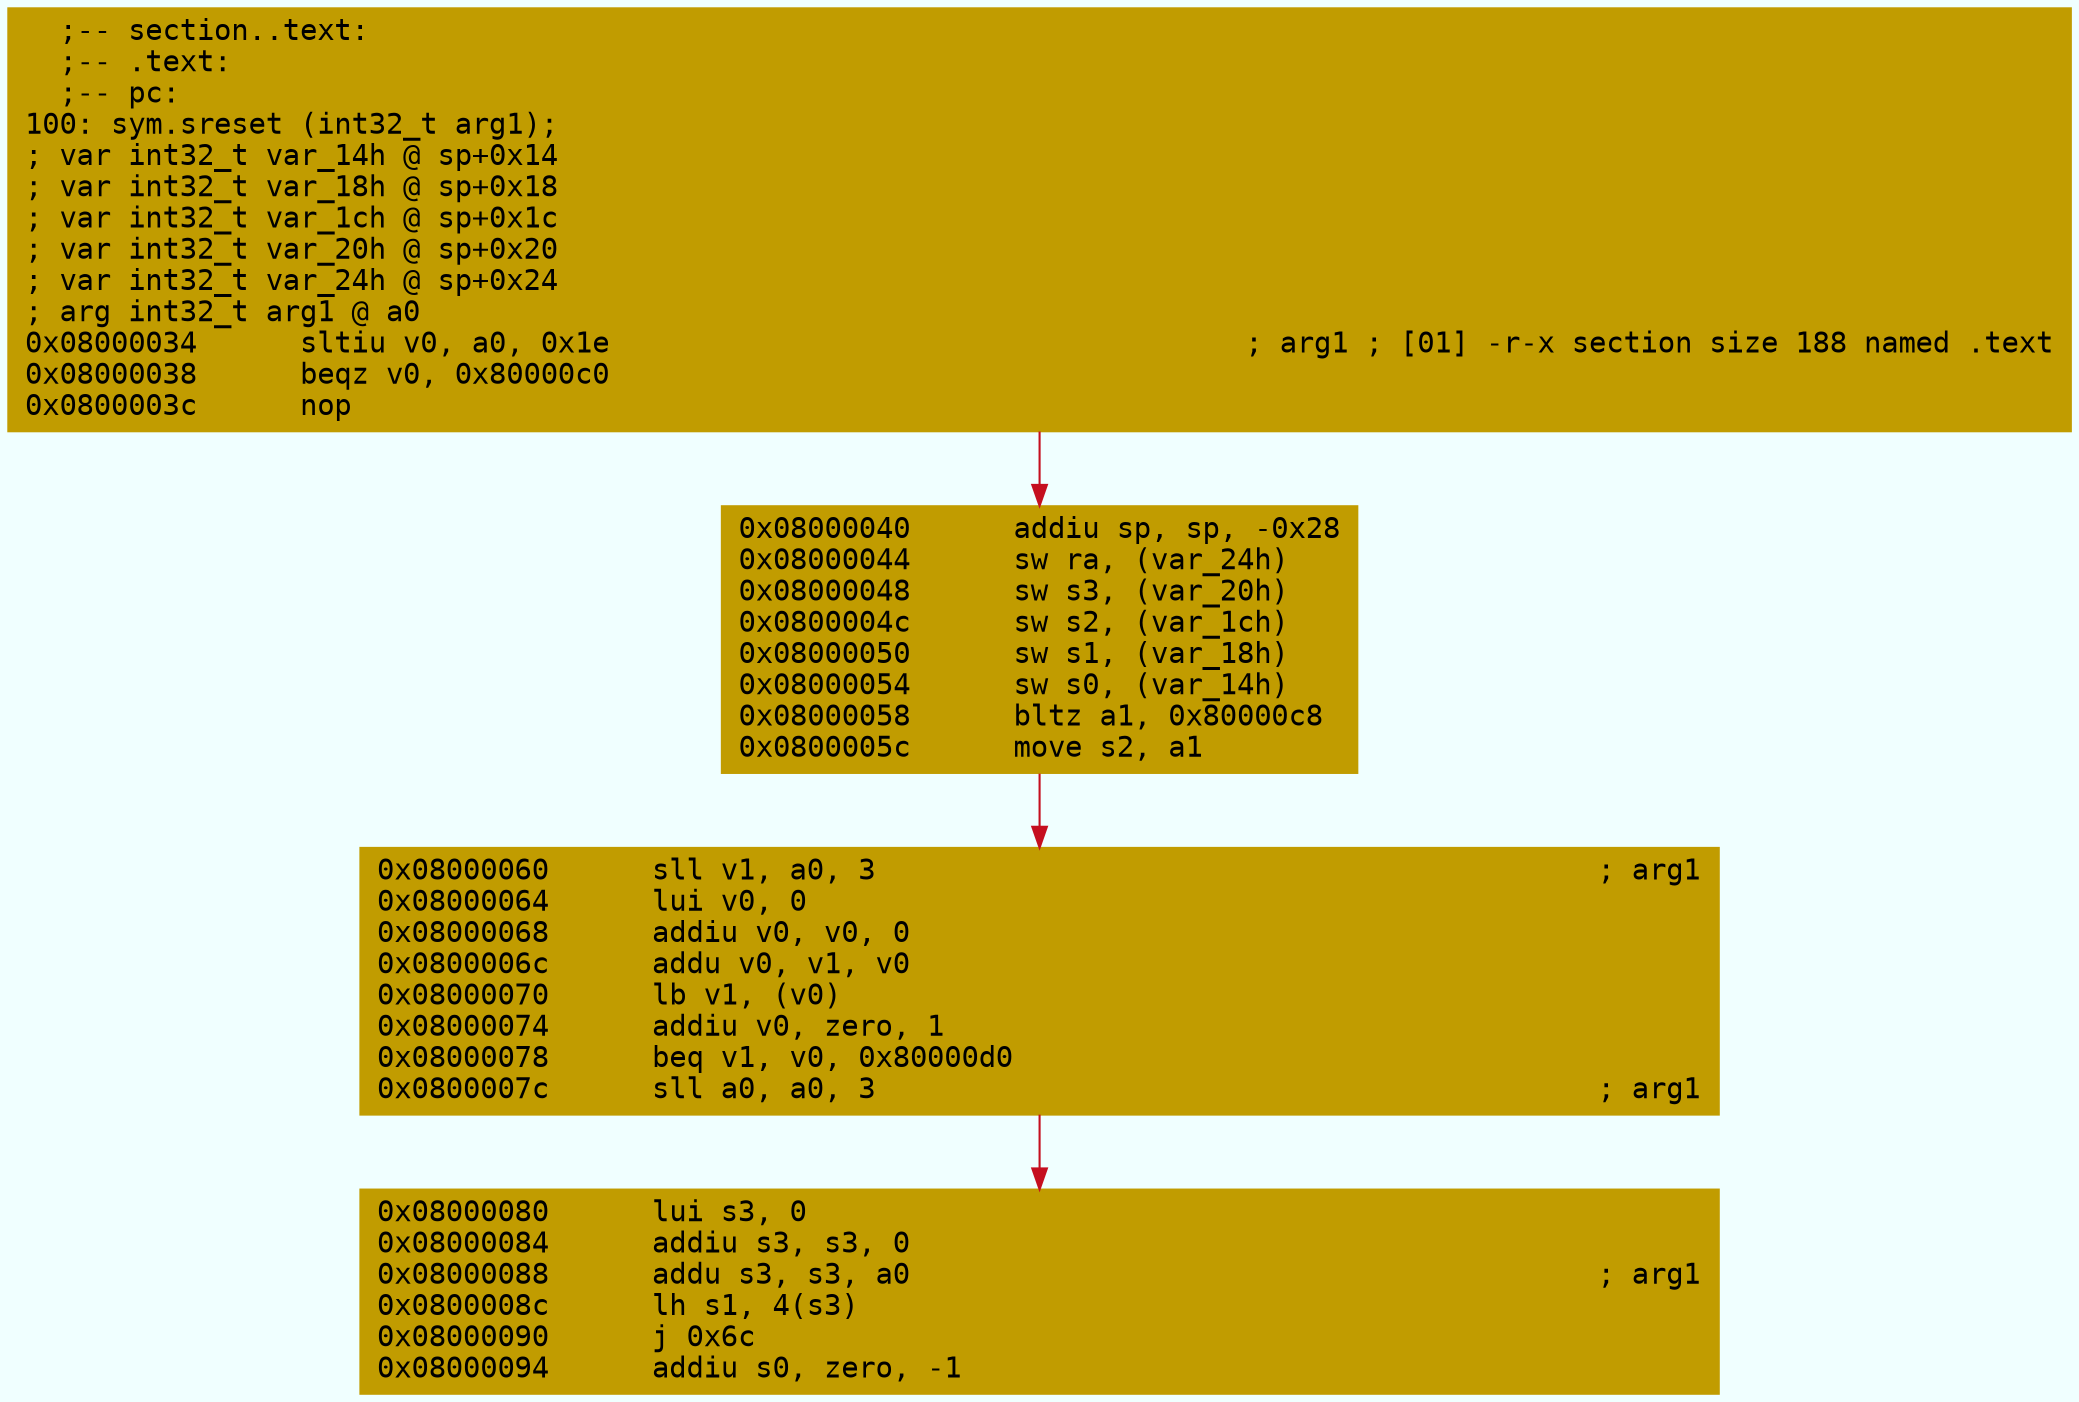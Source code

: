 digraph code {
	graph [bgcolor=azure fontsize=8 fontname="Courier" splines="ortho"];
	node [fillcolor=gray style=filled shape=box];
	edge [arrowhead="normal"];
	"0x08000034" [URL="sym.sreset/0x08000034", fillcolor="#c19c00",color="#c19c00", fontname="Courier",label="  ;-- section..text:\l  ;-- .text:\l  ;-- pc:\l100: sym.sreset (int32_t arg1);\l; var int32_t var_14h @ sp+0x14\l; var int32_t var_18h @ sp+0x18\l; var int32_t var_1ch @ sp+0x1c\l; var int32_t var_20h @ sp+0x20\l; var int32_t var_24h @ sp+0x24\l; arg int32_t arg1 @ a0\l0x08000034      sltiu v0, a0, 0x1e                                     ; arg1 ; [01] -r-x section size 188 named .text\l0x08000038      beqz v0, 0x80000c0\l0x0800003c      nop\l"]
	"0x08000040" [URL="sym.sreset/0x08000040", fillcolor="#c19c00",color="#c19c00", fontname="Courier",label="0x08000040      addiu sp, sp, -0x28\l0x08000044      sw ra, (var_24h)\l0x08000048      sw s3, (var_20h)\l0x0800004c      sw s2, (var_1ch)\l0x08000050      sw s1, (var_18h)\l0x08000054      sw s0, (var_14h)\l0x08000058      bltz a1, 0x80000c8\l0x0800005c      move s2, a1\l"]
	"0x08000060" [URL="sym.sreset/0x08000060", fillcolor="#c19c00",color="#c19c00", fontname="Courier",label="0x08000060      sll v1, a0, 3                                          ; arg1\l0x08000064      lui v0, 0\l0x08000068      addiu v0, v0, 0\l0x0800006c      addu v0, v1, v0\l0x08000070      lb v1, (v0)\l0x08000074      addiu v0, zero, 1\l0x08000078      beq v1, v0, 0x80000d0\l0x0800007c      sll a0, a0, 3                                          ; arg1\l"]
	"0x08000080" [URL="sym.sreset/0x08000080", fillcolor="#c19c00",color="#c19c00", fontname="Courier",label="0x08000080      lui s3, 0\l0x08000084      addiu s3, s3, 0\l0x08000088      addu s3, s3, a0                                        ; arg1\l0x0800008c      lh s1, 4(s3)\l0x08000090      j 0x6c\l0x08000094      addiu s0, zero, -1\l"]
        "0x08000034" -> "0x08000040" [color="#c50f1f"];
        "0x08000040" -> "0x08000060" [color="#c50f1f"];
        "0x08000060" -> "0x08000080" [color="#c50f1f"];
}

